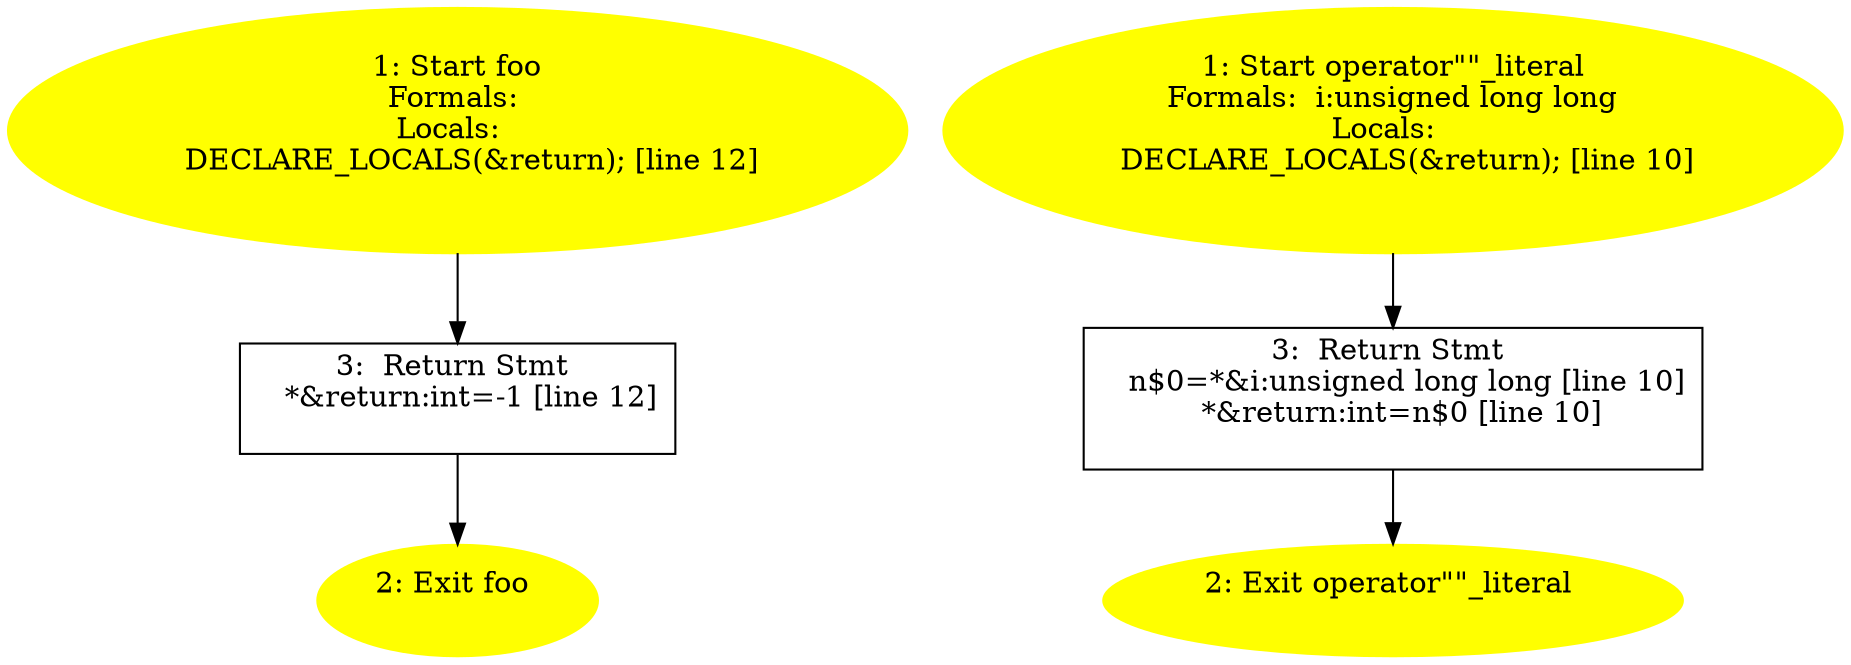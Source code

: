 /* @generated */
digraph iCFG {
"foo#_Z3foov.69dc85dbfdb3da90badccdb11670a4ca_1" [label="1: Start foo\nFormals: \nLocals:  \n   DECLARE_LOCALS(&return); [line 12]\n " color=yellow style=filled]
	

	 "foo#_Z3foov.69dc85dbfdb3da90badccdb11670a4ca_1" -> "foo#_Z3foov.69dc85dbfdb3da90badccdb11670a4ca_3" ;
"foo#_Z3foov.69dc85dbfdb3da90badccdb11670a4ca_2" [label="2: Exit foo \n  " color=yellow style=filled]
	

"foo#_Z3foov.69dc85dbfdb3da90badccdb11670a4ca_3" [label="3:  Return Stmt \n   *&return:int=-1 [line 12]\n " shape="box"]
	

	 "foo#_Z3foov.69dc85dbfdb3da90badccdb11670a4ca_3" -> "foo#_Z3foov.69dc85dbfdb3da90badccdb11670a4ca_2" ;
"operator\"\"_literal#_Zli8_literaly.5b4cb9a2f3419057428a12f4b4e6b72b_1" [label="1: Start operator\"\"_literal\nFormals:  i:unsigned long long\nLocals:  \n   DECLARE_LOCALS(&return); [line 10]\n " color=yellow style=filled]
	

	 "operator\"\"_literal#_Zli8_literaly.5b4cb9a2f3419057428a12f4b4e6b72b_1" -> "operator\"\"_literal#_Zli8_literaly.5b4cb9a2f3419057428a12f4b4e6b72b_3" ;
"operator\"\"_literal#_Zli8_literaly.5b4cb9a2f3419057428a12f4b4e6b72b_2" [label="2: Exit operator\"\"_literal \n  " color=yellow style=filled]
	

"operator\"\"_literal#_Zli8_literaly.5b4cb9a2f3419057428a12f4b4e6b72b_3" [label="3:  Return Stmt \n   n$0=*&i:unsigned long long [line 10]\n  *&return:int=n$0 [line 10]\n " shape="box"]
	

	 "operator\"\"_literal#_Zli8_literaly.5b4cb9a2f3419057428a12f4b4e6b72b_3" -> "operator\"\"_literal#_Zli8_literaly.5b4cb9a2f3419057428a12f4b4e6b72b_2" ;
}
